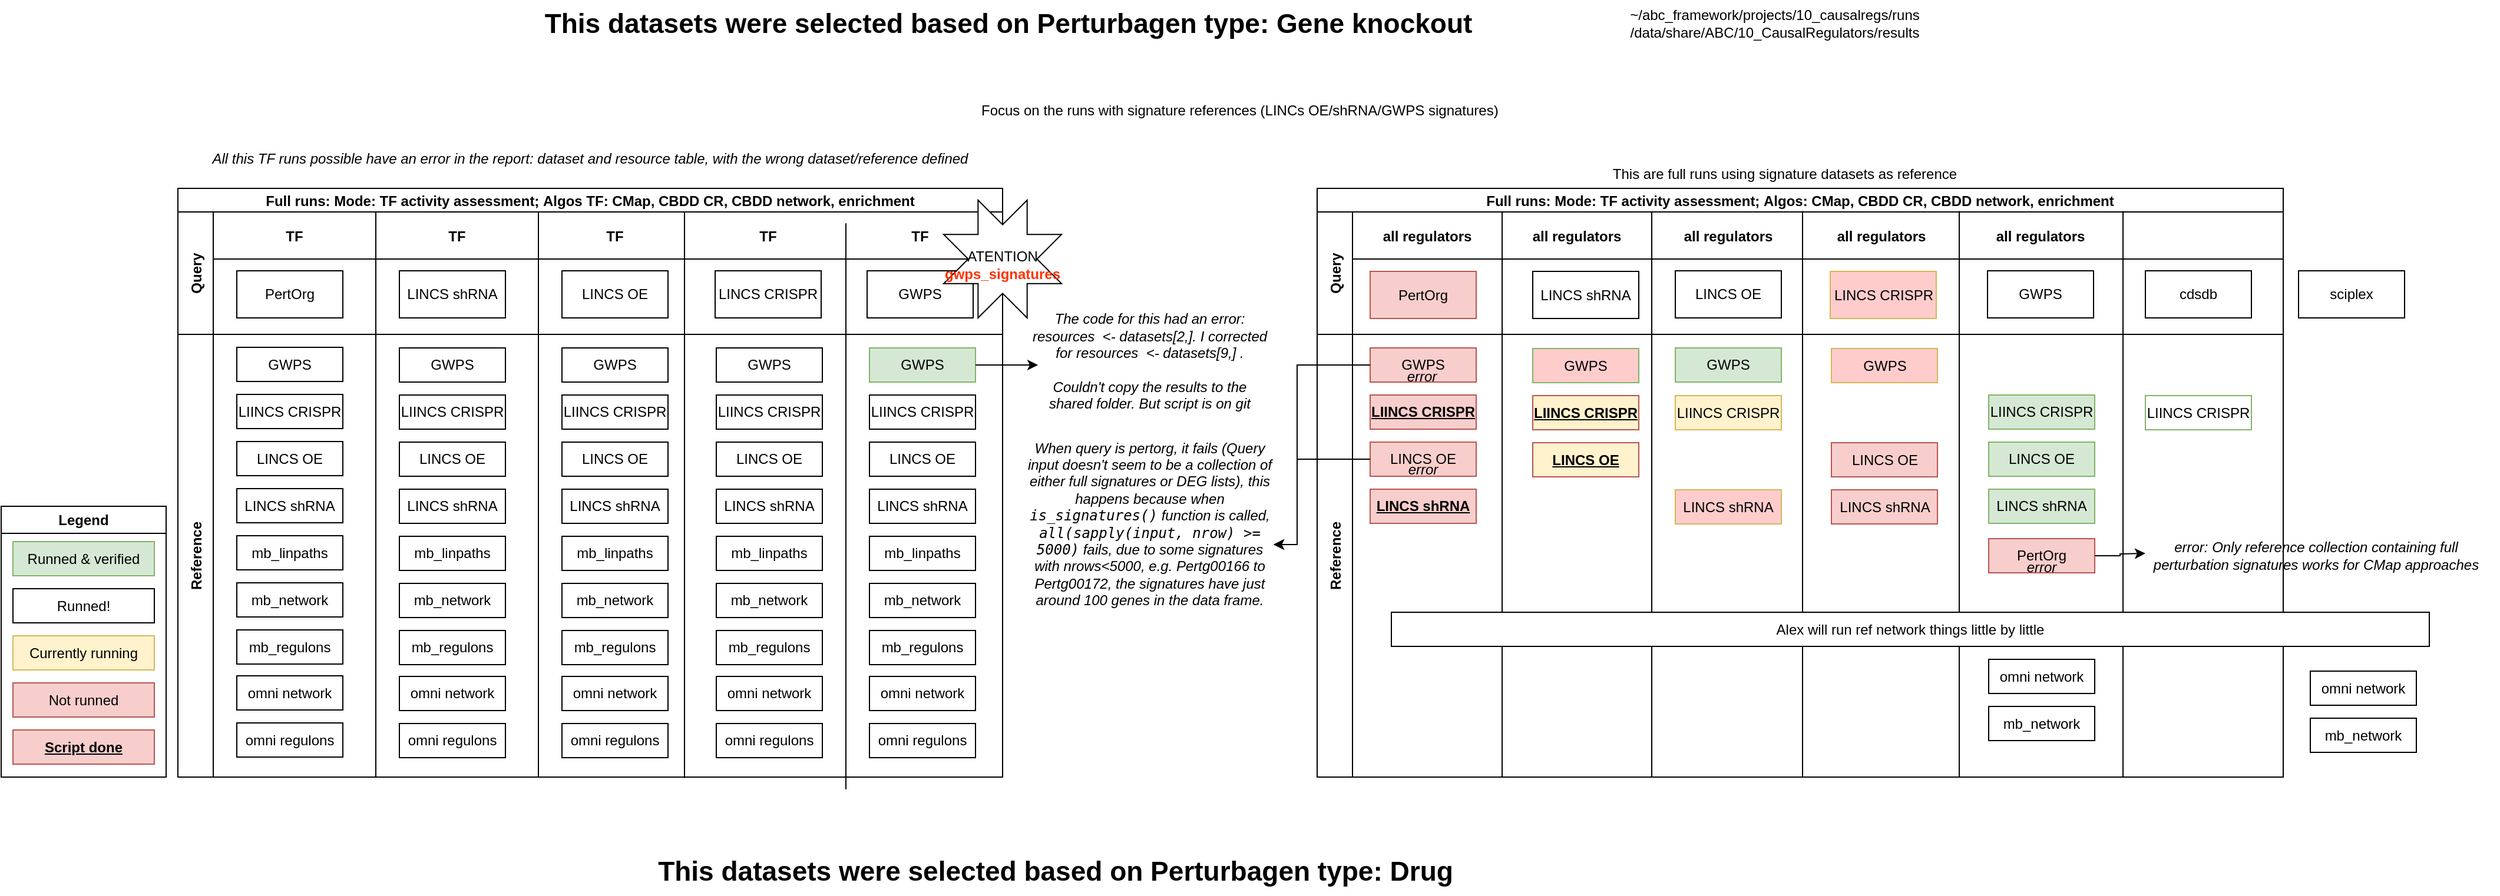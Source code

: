 <mxfile version="26.0.5">
  <diagram id="kgpKYQtTHZ0yAKxKKP6v" name="Page-1">
    <mxGraphModel dx="1364" dy="596" grid="1" gridSize="10" guides="1" tooltips="1" connect="1" arrows="1" fold="1" page="1" pageScale="1" pageWidth="850" pageHeight="1100" math="0" shadow="0">
      <root>
        <mxCell id="0" />
        <mxCell id="1" parent="0" />
        <mxCell id="3nuBFxr9cyL0pnOWT2aG-1" value="Full runs: Mode: TF activity assessment; Algos TF: CMap, CBDD CR, CBDD network, enrichment" style="shape=table;childLayout=tableLayout;startSize=20;collapsible=0;recursiveResize=0;expand=0;fillColor=none;fontStyle=1" parent="1" vertex="1">
          <mxGeometry x="180" y="360" width="700" height="500" as="geometry" />
        </mxCell>
        <mxCell id="3nuBFxr9cyL0pnOWT2aG-3" value="Query" style="shape=tableRow;horizontal=0;swimlaneHead=0;swimlaneBody=0;top=0;left=0;bottom=0;right=0;fillColor=none;points=[[0,0.5],[1,0.5]];portConstraint=eastwest;startSize=30;collapsible=0;recursiveResize=0;expand=0;fontStyle=1;" parent="3nuBFxr9cyL0pnOWT2aG-1" vertex="1">
          <mxGeometry y="20" width="700" height="104" as="geometry" />
        </mxCell>
        <mxCell id="3nuBFxr9cyL0pnOWT2aG-4" value="TF" style="swimlane;swimlaneHead=0;swimlaneBody=0;connectable=0;fillColor=none;startSize=40;collapsible=0;recursiveResize=0;expand=0;fontStyle=1;" parent="3nuBFxr9cyL0pnOWT2aG-3" vertex="1">
          <mxGeometry x="30" width="138" height="104" as="geometry">
            <mxRectangle width="138" height="104" as="alternateBounds" />
          </mxGeometry>
        </mxCell>
        <mxCell id="3nuBFxr9cyL0pnOWT2aG-7" value="PertOrg" style="rounded=0;whiteSpace=wrap;html=1;" parent="3nuBFxr9cyL0pnOWT2aG-4" vertex="1">
          <mxGeometry x="20" y="50" width="90" height="40" as="geometry" />
        </mxCell>
        <mxCell id="3nuBFxr9cyL0pnOWT2aG-8" value="TF" style="swimlane;swimlaneHead=0;swimlaneBody=0;connectable=0;fillColor=none;startSize=40;collapsible=0;recursiveResize=0;expand=0;fontStyle=1;" parent="3nuBFxr9cyL0pnOWT2aG-3" vertex="1">
          <mxGeometry x="168" width="138" height="104" as="geometry">
            <mxRectangle width="138" height="104" as="alternateBounds" />
          </mxGeometry>
        </mxCell>
        <mxCell id="GCNe0r2AlvjnZA9oPG5_-9" value="LINCS shRNA" style="rounded=0;whiteSpace=wrap;html=1;" parent="3nuBFxr9cyL0pnOWT2aG-8" vertex="1">
          <mxGeometry x="20" y="50" width="90" height="40" as="geometry" />
        </mxCell>
        <mxCell id="3nuBFxr9cyL0pnOWT2aG-11" value="" style="swimlane;swimlaneHead=0;swimlaneBody=0;connectable=0;fillColor=none;startSize=40;collapsible=0;recursiveResize=0;expand=0;fontStyle=1;" parent="3nuBFxr9cyL0pnOWT2aG-3" vertex="1">
          <mxGeometry x="306" width="394" height="104" as="geometry">
            <mxRectangle width="394" height="104" as="alternateBounds" />
          </mxGeometry>
        </mxCell>
        <mxCell id="GCNe0r2AlvjnZA9oPG5_-19" value="TF" style="swimlane;swimlaneHead=0;swimlaneBody=0;connectable=0;fillColor=none;startSize=40;collapsible=0;recursiveResize=0;expand=0;fontStyle=1;" parent="3nuBFxr9cyL0pnOWT2aG-11" vertex="1">
          <mxGeometry width="130" height="104" as="geometry">
            <mxRectangle width="130" height="104" as="alternateBounds" />
          </mxGeometry>
        </mxCell>
        <mxCell id="GCNe0r2AlvjnZA9oPG5_-20" value="LINCS OE" style="rounded=0;whiteSpace=wrap;html=1;" parent="GCNe0r2AlvjnZA9oPG5_-19" vertex="1">
          <mxGeometry x="20" y="50" width="90" height="40" as="geometry" />
        </mxCell>
        <mxCell id="GCNe0r2AlvjnZA9oPG5_-41" value="TF" style="swimlane;swimlaneHead=0;swimlaneBody=0;connectable=0;fillColor=none;startSize=40;collapsible=0;recursiveResize=0;expand=0;fontStyle=1;" parent="3nuBFxr9cyL0pnOWT2aG-11" vertex="1">
          <mxGeometry x="130" width="130" height="104" as="geometry">
            <mxRectangle width="130" height="104" as="alternateBounds" />
          </mxGeometry>
        </mxCell>
        <mxCell id="GCNe0r2AlvjnZA9oPG5_-42" value="LINCS CRISPR" style="rounded=0;whiteSpace=wrap;html=1;" parent="GCNe0r2AlvjnZA9oPG5_-41" vertex="1">
          <mxGeometry x="20" y="50" width="90" height="40" as="geometry" />
        </mxCell>
        <mxCell id="GCNe0r2AlvjnZA9oPG5_-43" value="TF" style="swimlane;swimlaneHead=0;swimlaneBody=0;connectable=0;fillColor=none;startSize=40;collapsible=0;recursiveResize=0;expand=0;fontStyle=1;" parent="3nuBFxr9cyL0pnOWT2aG-11" vertex="1">
          <mxGeometry x="259" width="130" height="104" as="geometry">
            <mxRectangle width="130" height="104" as="alternateBounds" />
          </mxGeometry>
        </mxCell>
        <mxCell id="GCNe0r2AlvjnZA9oPG5_-44" value="GWPS" style="rounded=0;whiteSpace=wrap;html=1;" parent="GCNe0r2AlvjnZA9oPG5_-43" vertex="1">
          <mxGeometry x="20" y="50" width="90" height="40" as="geometry" />
        </mxCell>
        <mxCell id="GCNe0r2AlvjnZA9oPG5_-267" value="" style="group" parent="GCNe0r2AlvjnZA9oPG5_-43" vertex="1" connectable="0">
          <mxGeometry x="85" y="-10" width="150" height="130" as="geometry" />
        </mxCell>
        <mxCell id="GCNe0r2AlvjnZA9oPG5_-233" value="" style="verticalLabelPosition=bottom;verticalAlign=top;html=1;shape=mxgraph.basic.8_point_star" parent="GCNe0r2AlvjnZA9oPG5_-267" vertex="1">
          <mxGeometry width="100" height="100" as="geometry" />
        </mxCell>
        <mxCell id="GCNe0r2AlvjnZA9oPG5_-236" value="ATENTION&lt;div&gt;&lt;b style=&quot;text-wrap-mode: nowrap;&quot;&gt;&lt;font color=&quot;#ff3300&quot;&gt;gwps_signatures&lt;/font&gt;&lt;/b&gt;&lt;/div&gt;" style="text;html=1;align=center;verticalAlign=middle;whiteSpace=wrap;rounded=0;" parent="GCNe0r2AlvjnZA9oPG5_-267" vertex="1">
          <mxGeometry x="20" y="40" width="60" height="30" as="geometry" />
        </mxCell>
        <mxCell id="3nuBFxr9cyL0pnOWT2aG-15" value="Reference" style="shape=tableRow;horizontal=0;swimlaneHead=0;swimlaneBody=0;top=0;left=0;bottom=0;right=0;fillColor=none;points=[[0,0.5],[1,0.5]];portConstraint=eastwest;startSize=30;collapsible=0;recursiveResize=0;expand=0;fontStyle=1;" parent="3nuBFxr9cyL0pnOWT2aG-1" vertex="1">
          <mxGeometry y="124" width="700" height="376" as="geometry" />
        </mxCell>
        <mxCell id="3nuBFxr9cyL0pnOWT2aG-16" value="" style="swimlane;swimlaneHead=0;swimlaneBody=0;connectable=0;fillColor=none;startSize=0;collapsible=0;recursiveResize=0;expand=0;fontStyle=1;" parent="3nuBFxr9cyL0pnOWT2aG-15" vertex="1">
          <mxGeometry x="30" width="138" height="376" as="geometry">
            <mxRectangle width="138" height="376" as="alternateBounds" />
          </mxGeometry>
        </mxCell>
        <mxCell id="3nuBFxr9cyL0pnOWT2aG-17" value="GWPS" style="rounded=0;whiteSpace=wrap;html=1;" parent="3nuBFxr9cyL0pnOWT2aG-16" vertex="1">
          <mxGeometry x="20" y="11" width="90" height="29" as="geometry" />
        </mxCell>
        <mxCell id="GCNe0r2AlvjnZA9oPG5_-1" value="LIINCS CRISPR" style="rounded=0;whiteSpace=wrap;html=1;" parent="3nuBFxr9cyL0pnOWT2aG-16" vertex="1">
          <mxGeometry x="20" y="51" width="90" height="29" as="geometry" />
        </mxCell>
        <mxCell id="GCNe0r2AlvjnZA9oPG5_-2" value="LINCS OE" style="rounded=0;whiteSpace=wrap;html=1;" parent="3nuBFxr9cyL0pnOWT2aG-16" vertex="1">
          <mxGeometry x="20" y="91" width="90" height="29" as="geometry" />
        </mxCell>
        <mxCell id="GCNe0r2AlvjnZA9oPG5_-3" value="LINCS shRNA" style="rounded=0;whiteSpace=wrap;html=1;" parent="3nuBFxr9cyL0pnOWT2aG-16" vertex="1">
          <mxGeometry x="20" y="131" width="90" height="29" as="geometry" />
        </mxCell>
        <mxCell id="GCNe0r2AlvjnZA9oPG5_-4" value="mb_linpaths" style="rounded=0;whiteSpace=wrap;html=1;" parent="3nuBFxr9cyL0pnOWT2aG-16" vertex="1">
          <mxGeometry x="20" y="171" width="90" height="29" as="geometry" />
        </mxCell>
        <mxCell id="GCNe0r2AlvjnZA9oPG5_-5" value="mb_network" style="rounded=0;whiteSpace=wrap;html=1;" parent="3nuBFxr9cyL0pnOWT2aG-16" vertex="1">
          <mxGeometry x="20" y="211" width="90" height="29" as="geometry" />
        </mxCell>
        <mxCell id="GCNe0r2AlvjnZA9oPG5_-6" value="mb_regulons" style="rounded=0;whiteSpace=wrap;html=1;" parent="3nuBFxr9cyL0pnOWT2aG-16" vertex="1">
          <mxGeometry x="20" y="251" width="90" height="29" as="geometry" />
        </mxCell>
        <mxCell id="GCNe0r2AlvjnZA9oPG5_-7" value="omni network" style="rounded=0;whiteSpace=wrap;html=1;" parent="3nuBFxr9cyL0pnOWT2aG-16" vertex="1">
          <mxGeometry x="20" y="290" width="90" height="29" as="geometry" />
        </mxCell>
        <mxCell id="GCNe0r2AlvjnZA9oPG5_-8" value="omni regulons" style="rounded=0;whiteSpace=wrap;html=1;" parent="3nuBFxr9cyL0pnOWT2aG-16" vertex="1">
          <mxGeometry x="20" y="330" width="90" height="29" as="geometry" />
        </mxCell>
        <mxCell id="3nuBFxr9cyL0pnOWT2aG-18" value="" style="swimlane;swimlaneHead=0;swimlaneBody=0;connectable=0;fillColor=none;startSize=0;collapsible=0;recursiveResize=0;expand=0;fontStyle=1;" parent="3nuBFxr9cyL0pnOWT2aG-15" vertex="1">
          <mxGeometry x="168" width="138" height="376" as="geometry">
            <mxRectangle width="138" height="376" as="alternateBounds" />
          </mxGeometry>
        </mxCell>
        <mxCell id="GCNe0r2AlvjnZA9oPG5_-10" value="GWPS" style="rounded=0;whiteSpace=wrap;html=1;" parent="3nuBFxr9cyL0pnOWT2aG-18" vertex="1">
          <mxGeometry x="20" y="11.5" width="90" height="29" as="geometry" />
        </mxCell>
        <mxCell id="GCNe0r2AlvjnZA9oPG5_-11" value="LIINCS CRISPR" style="rounded=0;whiteSpace=wrap;html=1;" parent="3nuBFxr9cyL0pnOWT2aG-18" vertex="1">
          <mxGeometry x="20" y="51.5" width="90" height="29" as="geometry" />
        </mxCell>
        <mxCell id="GCNe0r2AlvjnZA9oPG5_-12" value="LINCS OE" style="rounded=0;whiteSpace=wrap;html=1;" parent="3nuBFxr9cyL0pnOWT2aG-18" vertex="1">
          <mxGeometry x="20" y="91.5" width="90" height="29" as="geometry" />
        </mxCell>
        <mxCell id="GCNe0r2AlvjnZA9oPG5_-13" value="LINCS shRNA" style="rounded=0;whiteSpace=wrap;html=1;" parent="3nuBFxr9cyL0pnOWT2aG-18" vertex="1">
          <mxGeometry x="20" y="131.5" width="90" height="29" as="geometry" />
        </mxCell>
        <mxCell id="GCNe0r2AlvjnZA9oPG5_-14" value="mb_linpaths" style="rounded=0;whiteSpace=wrap;html=1;" parent="3nuBFxr9cyL0pnOWT2aG-18" vertex="1">
          <mxGeometry x="20" y="171.5" width="90" height="29" as="geometry" />
        </mxCell>
        <mxCell id="GCNe0r2AlvjnZA9oPG5_-15" value="mb_network" style="rounded=0;whiteSpace=wrap;html=1;" parent="3nuBFxr9cyL0pnOWT2aG-18" vertex="1">
          <mxGeometry x="20" y="211.5" width="90" height="29" as="geometry" />
        </mxCell>
        <mxCell id="GCNe0r2AlvjnZA9oPG5_-16" value="mb_regulons" style="rounded=0;whiteSpace=wrap;html=1;" parent="3nuBFxr9cyL0pnOWT2aG-18" vertex="1">
          <mxGeometry x="20" y="251.5" width="90" height="29" as="geometry" />
        </mxCell>
        <mxCell id="GCNe0r2AlvjnZA9oPG5_-17" value="omni network" style="rounded=0;whiteSpace=wrap;html=1;" parent="3nuBFxr9cyL0pnOWT2aG-18" vertex="1">
          <mxGeometry x="20" y="290.5" width="90" height="29" as="geometry" />
        </mxCell>
        <mxCell id="GCNe0r2AlvjnZA9oPG5_-18" value="omni regulons" style="rounded=0;whiteSpace=wrap;html=1;" parent="3nuBFxr9cyL0pnOWT2aG-18" vertex="1">
          <mxGeometry x="20" y="330.5" width="90" height="29" as="geometry" />
        </mxCell>
        <mxCell id="3nuBFxr9cyL0pnOWT2aG-23" value="" style="swimlane;swimlaneHead=0;swimlaneBody=0;connectable=0;fillColor=none;startSize=0;collapsible=0;recursiveResize=0;expand=0;fontStyle=1;" parent="3nuBFxr9cyL0pnOWT2aG-15" vertex="1">
          <mxGeometry x="306" width="394" height="376" as="geometry">
            <mxRectangle width="394" height="376" as="alternateBounds" />
          </mxGeometry>
        </mxCell>
        <mxCell id="GCNe0r2AlvjnZA9oPG5_-21" value="" style="swimlane;swimlaneHead=0;swimlaneBody=0;connectable=0;fillColor=none;startSize=0;collapsible=0;recursiveResize=0;expand=0;fontStyle=1;" parent="3nuBFxr9cyL0pnOWT2aG-23" vertex="1">
          <mxGeometry width="130" height="376" as="geometry">
            <mxRectangle width="130" height="376" as="alternateBounds" />
          </mxGeometry>
        </mxCell>
        <mxCell id="GCNe0r2AlvjnZA9oPG5_-22" value="GWPS" style="rounded=0;whiteSpace=wrap;html=1;" parent="GCNe0r2AlvjnZA9oPG5_-21" vertex="1">
          <mxGeometry x="20" y="11.5" width="90" height="29" as="geometry" />
        </mxCell>
        <mxCell id="GCNe0r2AlvjnZA9oPG5_-23" value="LIINCS CRISPR" style="rounded=0;whiteSpace=wrap;html=1;" parent="GCNe0r2AlvjnZA9oPG5_-21" vertex="1">
          <mxGeometry x="20" y="51.5" width="90" height="29" as="geometry" />
        </mxCell>
        <mxCell id="GCNe0r2AlvjnZA9oPG5_-24" value="LINCS OE" style="rounded=0;whiteSpace=wrap;html=1;" parent="GCNe0r2AlvjnZA9oPG5_-21" vertex="1">
          <mxGeometry x="20" y="91.5" width="90" height="29" as="geometry" />
        </mxCell>
        <mxCell id="GCNe0r2AlvjnZA9oPG5_-25" value="LINCS shRNA" style="rounded=0;whiteSpace=wrap;html=1;" parent="GCNe0r2AlvjnZA9oPG5_-21" vertex="1">
          <mxGeometry x="20" y="131.5" width="90" height="29" as="geometry" />
        </mxCell>
        <mxCell id="GCNe0r2AlvjnZA9oPG5_-26" value="mb_linpaths" style="rounded=0;whiteSpace=wrap;html=1;" parent="GCNe0r2AlvjnZA9oPG5_-21" vertex="1">
          <mxGeometry x="20" y="171.5" width="90" height="29" as="geometry" />
        </mxCell>
        <mxCell id="GCNe0r2AlvjnZA9oPG5_-27" value="mb_network" style="rounded=0;whiteSpace=wrap;html=1;" parent="GCNe0r2AlvjnZA9oPG5_-21" vertex="1">
          <mxGeometry x="20" y="211.5" width="90" height="29" as="geometry" />
        </mxCell>
        <mxCell id="GCNe0r2AlvjnZA9oPG5_-28" value="mb_regulons" style="rounded=0;whiteSpace=wrap;html=1;" parent="GCNe0r2AlvjnZA9oPG5_-21" vertex="1">
          <mxGeometry x="20" y="251.5" width="90" height="29" as="geometry" />
        </mxCell>
        <mxCell id="GCNe0r2AlvjnZA9oPG5_-29" value="omni network" style="rounded=0;whiteSpace=wrap;html=1;" parent="GCNe0r2AlvjnZA9oPG5_-21" vertex="1">
          <mxGeometry x="20" y="290.5" width="90" height="29" as="geometry" />
        </mxCell>
        <mxCell id="GCNe0r2AlvjnZA9oPG5_-30" value="omni regulons" style="rounded=0;whiteSpace=wrap;html=1;" parent="GCNe0r2AlvjnZA9oPG5_-21" vertex="1">
          <mxGeometry x="20" y="330.5" width="90" height="29" as="geometry" />
        </mxCell>
        <mxCell id="GCNe0r2AlvjnZA9oPG5_-31" value="" style="swimlane;swimlaneHead=0;swimlaneBody=0;connectable=0;fillColor=none;startSize=0;collapsible=0;recursiveResize=0;expand=0;fontStyle=1;" parent="3nuBFxr9cyL0pnOWT2aG-23" vertex="1">
          <mxGeometry x="131" width="130" height="376" as="geometry">
            <mxRectangle width="130" height="376" as="alternateBounds" />
          </mxGeometry>
        </mxCell>
        <mxCell id="GCNe0r2AlvjnZA9oPG5_-32" value="GWPS" style="rounded=0;whiteSpace=wrap;html=1;" parent="GCNe0r2AlvjnZA9oPG5_-31" vertex="1">
          <mxGeometry x="20" y="11.5" width="90" height="29" as="geometry" />
        </mxCell>
        <mxCell id="GCNe0r2AlvjnZA9oPG5_-33" value="LIINCS CRISPR" style="rounded=0;whiteSpace=wrap;html=1;" parent="GCNe0r2AlvjnZA9oPG5_-31" vertex="1">
          <mxGeometry x="20" y="51.5" width="90" height="29" as="geometry" />
        </mxCell>
        <mxCell id="GCNe0r2AlvjnZA9oPG5_-34" value="LINCS OE" style="rounded=0;whiteSpace=wrap;html=1;" parent="GCNe0r2AlvjnZA9oPG5_-31" vertex="1">
          <mxGeometry x="20" y="91.5" width="90" height="29" as="geometry" />
        </mxCell>
        <mxCell id="GCNe0r2AlvjnZA9oPG5_-35" value="LINCS shRNA" style="rounded=0;whiteSpace=wrap;html=1;" parent="GCNe0r2AlvjnZA9oPG5_-31" vertex="1">
          <mxGeometry x="20" y="131.5" width="90" height="29" as="geometry" />
        </mxCell>
        <mxCell id="GCNe0r2AlvjnZA9oPG5_-36" value="mb_linpaths" style="rounded=0;whiteSpace=wrap;html=1;" parent="GCNe0r2AlvjnZA9oPG5_-31" vertex="1">
          <mxGeometry x="20" y="171.5" width="90" height="29" as="geometry" />
        </mxCell>
        <mxCell id="GCNe0r2AlvjnZA9oPG5_-37" value="mb_network" style="rounded=0;whiteSpace=wrap;html=1;" parent="GCNe0r2AlvjnZA9oPG5_-31" vertex="1">
          <mxGeometry x="20" y="211.5" width="90" height="29" as="geometry" />
        </mxCell>
        <mxCell id="GCNe0r2AlvjnZA9oPG5_-38" value="mb_regulons" style="rounded=0;whiteSpace=wrap;html=1;" parent="GCNe0r2AlvjnZA9oPG5_-31" vertex="1">
          <mxGeometry x="20" y="251.5" width="90" height="29" as="geometry" />
        </mxCell>
        <mxCell id="GCNe0r2AlvjnZA9oPG5_-39" value="omni network" style="rounded=0;whiteSpace=wrap;html=1;" parent="GCNe0r2AlvjnZA9oPG5_-31" vertex="1">
          <mxGeometry x="20" y="290.5" width="90" height="29" as="geometry" />
        </mxCell>
        <mxCell id="GCNe0r2AlvjnZA9oPG5_-40" value="omni regulons" style="rounded=0;whiteSpace=wrap;html=1;" parent="GCNe0r2AlvjnZA9oPG5_-31" vertex="1">
          <mxGeometry x="20" y="330.5" width="90" height="29" as="geometry" />
        </mxCell>
        <mxCell id="GCNe0r2AlvjnZA9oPG5_-45" value="" style="swimlane;swimlaneHead=0;swimlaneBody=0;connectable=0;fillColor=none;startSize=0;collapsible=0;recursiveResize=0;expand=0;fontStyle=1;" parent="3nuBFxr9cyL0pnOWT2aG-23" vertex="1">
          <mxGeometry x="261" width="130" height="376" as="geometry">
            <mxRectangle width="130" height="376" as="alternateBounds" />
          </mxGeometry>
        </mxCell>
        <mxCell id="GCNe0r2AlvjnZA9oPG5_-46" value="GWPS" style="rounded=0;whiteSpace=wrap;html=1;fillColor=#d5e8d4;strokeColor=#82b366;" parent="GCNe0r2AlvjnZA9oPG5_-45" vertex="1">
          <mxGeometry x="20" y="11.5" width="90" height="29" as="geometry" />
        </mxCell>
        <mxCell id="GCNe0r2AlvjnZA9oPG5_-47" value="LIINCS CRISPR" style="rounded=0;whiteSpace=wrap;html=1;" parent="GCNe0r2AlvjnZA9oPG5_-45" vertex="1">
          <mxGeometry x="20" y="51.5" width="90" height="29" as="geometry" />
        </mxCell>
        <mxCell id="GCNe0r2AlvjnZA9oPG5_-48" value="LINCS OE" style="rounded=0;whiteSpace=wrap;html=1;" parent="GCNe0r2AlvjnZA9oPG5_-45" vertex="1">
          <mxGeometry x="20" y="91.5" width="90" height="29" as="geometry" />
        </mxCell>
        <mxCell id="GCNe0r2AlvjnZA9oPG5_-49" value="LINCS shRNA" style="rounded=0;whiteSpace=wrap;html=1;" parent="GCNe0r2AlvjnZA9oPG5_-45" vertex="1">
          <mxGeometry x="20" y="131.5" width="90" height="29" as="geometry" />
        </mxCell>
        <mxCell id="GCNe0r2AlvjnZA9oPG5_-50" value="mb_linpaths" style="rounded=0;whiteSpace=wrap;html=1;" parent="GCNe0r2AlvjnZA9oPG5_-45" vertex="1">
          <mxGeometry x="20" y="171.5" width="90" height="29" as="geometry" />
        </mxCell>
        <mxCell id="GCNe0r2AlvjnZA9oPG5_-51" value="mb_network" style="rounded=0;whiteSpace=wrap;html=1;" parent="GCNe0r2AlvjnZA9oPG5_-45" vertex="1">
          <mxGeometry x="20" y="211.5" width="90" height="29" as="geometry" />
        </mxCell>
        <mxCell id="GCNe0r2AlvjnZA9oPG5_-52" value="mb_regulons" style="rounded=0;whiteSpace=wrap;html=1;" parent="GCNe0r2AlvjnZA9oPG5_-45" vertex="1">
          <mxGeometry x="20" y="251.5" width="90" height="29" as="geometry" />
        </mxCell>
        <mxCell id="GCNe0r2AlvjnZA9oPG5_-53" value="omni network" style="rounded=0;whiteSpace=wrap;html=1;" parent="GCNe0r2AlvjnZA9oPG5_-45" vertex="1">
          <mxGeometry x="20" y="290.5" width="90" height="29" as="geometry" />
        </mxCell>
        <mxCell id="GCNe0r2AlvjnZA9oPG5_-54" value="omni regulons" style="rounded=0;whiteSpace=wrap;html=1;" parent="GCNe0r2AlvjnZA9oPG5_-45" vertex="1">
          <mxGeometry x="20" y="330.5" width="90" height="29" as="geometry" />
        </mxCell>
        <mxCell id="GCNe0r2AlvjnZA9oPG5_-56" value="" style="endArrow=none;html=1;rounded=0;" parent="GCNe0r2AlvjnZA9oPG5_-45" edge="1">
          <mxGeometry width="50" height="50" relative="1" as="geometry">
            <mxPoint y="386.351" as="sourcePoint" />
            <mxPoint y="-94.36" as="targetPoint" />
          </mxGeometry>
        </mxCell>
        <mxCell id="GCNe0r2AlvjnZA9oPG5_-55" value="" style="endArrow=none;html=1;rounded=0;" parent="1" edge="1">
          <mxGeometry width="50" height="50" relative="1" as="geometry">
            <mxPoint x="610" y="860.711" as="sourcePoint" />
            <mxPoint x="610" y="380" as="targetPoint" />
          </mxGeometry>
        </mxCell>
        <mxCell id="GCNe0r2AlvjnZA9oPG5_-57" value="Full runs: Mode: TF activity assessment; Algos: CMap, CBDD CR, CBDD network, enrichment" style="shape=table;childLayout=tableLayout;startSize=20;collapsible=0;recursiveResize=0;expand=0;fillColor=none;fontStyle=1" parent="1" vertex="1">
          <mxGeometry x="1147" y="360" width="820" height="500" as="geometry" />
        </mxCell>
        <mxCell id="GCNe0r2AlvjnZA9oPG5_-58" value="Query" style="shape=tableRow;horizontal=0;swimlaneHead=0;swimlaneBody=0;top=0;left=0;bottom=0;right=0;fillColor=none;points=[[0,0.5],[1,0.5]];portConstraint=eastwest;startSize=30;collapsible=0;recursiveResize=0;expand=0;fontStyle=1;" parent="GCNe0r2AlvjnZA9oPG5_-57" vertex="1">
          <mxGeometry y="20" width="820" height="104" as="geometry" />
        </mxCell>
        <mxCell id="GCNe0r2AlvjnZA9oPG5_-59" value="all regulators" style="swimlane;swimlaneHead=0;swimlaneBody=0;connectable=0;fillColor=none;startSize=40;collapsible=0;recursiveResize=0;expand=0;fontStyle=1;" parent="GCNe0r2AlvjnZA9oPG5_-58" vertex="1">
          <mxGeometry x="30" width="127" height="104" as="geometry">
            <mxRectangle width="127" height="104" as="alternateBounds" />
          </mxGeometry>
        </mxCell>
        <mxCell id="GCNe0r2AlvjnZA9oPG5_-61" value="all regulators" style="swimlane;swimlaneHead=0;swimlaneBody=0;connectable=0;fillColor=none;startSize=40;collapsible=0;recursiveResize=0;expand=0;fontStyle=1;" parent="GCNe0r2AlvjnZA9oPG5_-58" vertex="1">
          <mxGeometry x="157" width="127" height="104" as="geometry">
            <mxRectangle width="127" height="104" as="alternateBounds" />
          </mxGeometry>
        </mxCell>
        <mxCell id="GCNe0r2AlvjnZA9oPG5_-63" value="" style="swimlane;swimlaneHead=0;swimlaneBody=0;connectable=0;fillColor=none;startSize=40;collapsible=0;recursiveResize=0;expand=0;fontStyle=1;" parent="GCNe0r2AlvjnZA9oPG5_-58" vertex="1">
          <mxGeometry x="284" width="536" height="104" as="geometry">
            <mxRectangle width="536" height="104" as="alternateBounds" />
          </mxGeometry>
        </mxCell>
        <mxCell id="GCNe0r2AlvjnZA9oPG5_-232" value="all regulators" style="swimlane;swimlaneHead=0;swimlaneBody=0;connectable=0;fillColor=none;startSize=40;collapsible=0;recursiveResize=0;expand=0;fontStyle=1;" parent="GCNe0r2AlvjnZA9oPG5_-63" vertex="1">
          <mxGeometry width="130" height="104" as="geometry">
            <mxRectangle width="138" height="104" as="alternateBounds" />
          </mxGeometry>
        </mxCell>
        <mxCell id="GCNe0r2AlvjnZA9oPG5_-189" value="LINCS OE" style="rounded=0;whiteSpace=wrap;html=1;" parent="GCNe0r2AlvjnZA9oPG5_-232" vertex="1">
          <mxGeometry x="20" y="50" width="90" height="40" as="geometry" />
        </mxCell>
        <mxCell id="GCNe0r2AlvjnZA9oPG5_-241" value="all regulators" style="swimlane;swimlaneHead=0;swimlaneBody=0;connectable=0;fillColor=none;startSize=40;collapsible=0;recursiveResize=0;expand=0;fontStyle=1;" parent="GCNe0r2AlvjnZA9oPG5_-63" vertex="1">
          <mxGeometry x="130" width="130" height="104" as="geometry">
            <mxRectangle width="130" height="104" as="alternateBounds" />
          </mxGeometry>
        </mxCell>
        <mxCell id="2Mk6vGZnSkXTLNOD6ZJB-1" value="cdsdb" style="rounded=0;whiteSpace=wrap;html=1;" parent="GCNe0r2AlvjnZA9oPG5_-63" vertex="1">
          <mxGeometry x="419" y="50" width="90" height="40" as="geometry" />
        </mxCell>
        <mxCell id="GCNe0r2AlvjnZA9oPG5_-71" value="Reference" style="shape=tableRow;horizontal=0;swimlaneHead=0;swimlaneBody=0;top=0;left=0;bottom=0;right=0;fillColor=none;points=[[0,0.5],[1,0.5]];portConstraint=eastwest;startSize=30;collapsible=0;recursiveResize=0;expand=0;fontStyle=1;" parent="GCNe0r2AlvjnZA9oPG5_-57" vertex="1">
          <mxGeometry y="124" width="820" height="376" as="geometry" />
        </mxCell>
        <mxCell id="GCNe0r2AlvjnZA9oPG5_-72" value="" style="swimlane;swimlaneHead=0;swimlaneBody=0;connectable=0;fillColor=none;startSize=0;collapsible=0;recursiveResize=0;expand=0;fontStyle=1;" parent="GCNe0r2AlvjnZA9oPG5_-71" vertex="1">
          <mxGeometry x="30" width="127" height="376" as="geometry">
            <mxRectangle width="127" height="376" as="alternateBounds" />
          </mxGeometry>
        </mxCell>
        <mxCell id="GCNe0r2AlvjnZA9oPG5_-82" value="" style="swimlane;swimlaneHead=0;swimlaneBody=0;connectable=0;fillColor=none;startSize=0;collapsible=0;recursiveResize=0;expand=0;fontStyle=1;" parent="GCNe0r2AlvjnZA9oPG5_-71" vertex="1">
          <mxGeometry x="157" width="127" height="376" as="geometry">
            <mxRectangle width="127" height="376" as="alternateBounds" />
          </mxGeometry>
        </mxCell>
        <mxCell id="GCNe0r2AlvjnZA9oPG5_-201" value="PertOrg" style="rounded=0;whiteSpace=wrap;html=1;fillColor=#f8cecc;strokeColor=#b85450;" parent="GCNe0r2AlvjnZA9oPG5_-82" vertex="1">
          <mxGeometry x="-112" y="-53.5" width="90" height="40" as="geometry" />
        </mxCell>
        <mxCell id="GCNe0r2AlvjnZA9oPG5_-202" value="LINCS shRNA" style="rounded=0;whiteSpace=wrap;html=1;" parent="GCNe0r2AlvjnZA9oPG5_-82" vertex="1">
          <mxGeometry x="26" y="-53.5" width="90" height="40" as="geometry" />
        </mxCell>
        <mxCell id="GCNe0r2AlvjnZA9oPG5_-203" value="GWPS" style="rounded=0;whiteSpace=wrap;html=1;fillColor=#f8cecc;strokeColor=#b85450;" parent="GCNe0r2AlvjnZA9oPG5_-82" vertex="1">
          <mxGeometry x="-112" y="11.5" width="90" height="29" as="geometry" />
        </mxCell>
        <mxCell id="GCNe0r2AlvjnZA9oPG5_-204" value="LIINCS CRISPR" style="rounded=0;whiteSpace=wrap;html=1;fillColor=#f8cecc;strokeColor=#b85450;fontStyle=5" parent="GCNe0r2AlvjnZA9oPG5_-82" vertex="1">
          <mxGeometry x="-112" y="51.5" width="90" height="29" as="geometry" />
        </mxCell>
        <mxCell id="GCNe0r2AlvjnZA9oPG5_-205" value="LINCS OE" style="rounded=0;whiteSpace=wrap;html=1;fillColor=#f8cecc;strokeColor=#b85450;" parent="GCNe0r2AlvjnZA9oPG5_-82" vertex="1">
          <mxGeometry x="-112" y="91.5" width="90" height="29" as="geometry" />
        </mxCell>
        <mxCell id="GCNe0r2AlvjnZA9oPG5_-206" value="LINCS shRNA" style="rounded=0;whiteSpace=wrap;html=1;fillColor=#f8cecc;strokeColor=#b85450;fontStyle=5" parent="GCNe0r2AlvjnZA9oPG5_-82" vertex="1">
          <mxGeometry x="-112" y="131.5" width="90" height="29" as="geometry" />
        </mxCell>
        <mxCell id="GCNe0r2AlvjnZA9oPG5_-207" value="GWPS" style="rounded=0;whiteSpace=wrap;html=1;fillColor=#FFCCCC;strokeColor=#82b366;fontStyle=0" parent="GCNe0r2AlvjnZA9oPG5_-82" vertex="1">
          <mxGeometry x="26" y="12" width="90" height="29" as="geometry" />
        </mxCell>
        <mxCell id="GCNe0r2AlvjnZA9oPG5_-208" value="LIINCS CRISPR" style="rounded=0;whiteSpace=wrap;html=1;fillColor=#FFF2CC;strokeColor=#b85450;fontStyle=5" parent="GCNe0r2AlvjnZA9oPG5_-82" vertex="1">
          <mxGeometry x="26" y="52" width="90" height="29" as="geometry" />
        </mxCell>
        <mxCell id="GCNe0r2AlvjnZA9oPG5_-209" value="LINCS OE" style="rounded=0;whiteSpace=wrap;html=1;fillColor=#FFF2CC;strokeColor=#b85450;fontStyle=5" parent="GCNe0r2AlvjnZA9oPG5_-82" vertex="1">
          <mxGeometry x="26" y="92" width="90" height="29" as="geometry" />
        </mxCell>
        <mxCell id="GCNe0r2AlvjnZA9oPG5_-211" value="error" style="text;html=1;align=center;verticalAlign=middle;whiteSpace=wrap;rounded=0;fontStyle=2" parent="GCNe0r2AlvjnZA9oPG5_-82" vertex="1">
          <mxGeometry x="-97" y="99.5" width="60" height="30" as="geometry" />
        </mxCell>
        <mxCell id="GCNe0r2AlvjnZA9oPG5_-92" value="" style="swimlane;swimlaneHead=0;swimlaneBody=0;connectable=0;fillColor=none;startSize=0;collapsible=0;recursiveResize=0;expand=0;fontStyle=1;" parent="GCNe0r2AlvjnZA9oPG5_-71" vertex="1">
          <mxGeometry x="284" width="536" height="376" as="geometry">
            <mxRectangle width="536" height="376" as="alternateBounds" />
          </mxGeometry>
        </mxCell>
        <mxCell id="GCNe0r2AlvjnZA9oPG5_-190" value="GWPS" style="rounded=0;whiteSpace=wrap;html=1;fillColor=#d5e8d4;strokeColor=#82b366;" parent="GCNe0r2AlvjnZA9oPG5_-92" vertex="1">
          <mxGeometry x="20" y="11.5" width="90" height="29" as="geometry" />
        </mxCell>
        <mxCell id="GCNe0r2AlvjnZA9oPG5_-191" value="LINCS shRNA" style="rounded=0;whiteSpace=wrap;html=1;fillColor=#FFCCCC;strokeColor=#d6b656;fontStyle=0" parent="GCNe0r2AlvjnZA9oPG5_-92" vertex="1">
          <mxGeometry x="20" y="132" width="90" height="29" as="geometry" />
        </mxCell>
        <mxCell id="GCNe0r2AlvjnZA9oPG5_-192" value="LIINCS CRISPR" style="rounded=0;whiteSpace=wrap;html=1;fillColor=#fff2cc;strokeColor=#d6b656;fontStyle=0" parent="GCNe0r2AlvjnZA9oPG5_-92" vertex="1">
          <mxGeometry x="20" y="52" width="90" height="29" as="geometry" />
        </mxCell>
        <mxCell id="GCNe0r2AlvjnZA9oPG5_-194" value="LINCS CRISPR" style="rounded=0;whiteSpace=wrap;html=1;fillColor=#FFCCCC;strokeColor=#d6b656;" parent="GCNe0r2AlvjnZA9oPG5_-92" vertex="1">
          <mxGeometry x="151.5" y="-53.5" width="90" height="40" as="geometry" />
        </mxCell>
        <mxCell id="GCNe0r2AlvjnZA9oPG5_-195" value="GWPS" style="rounded=0;whiteSpace=wrap;html=1;fillColor=#FFCCCC;strokeColor=#d6b656;fontStyle=0" parent="GCNe0r2AlvjnZA9oPG5_-92" vertex="1">
          <mxGeometry x="152.5" y="12" width="90" height="29" as="geometry" />
        </mxCell>
        <mxCell id="GCNe0r2AlvjnZA9oPG5_-197" value="LINCS OE" style="rounded=0;whiteSpace=wrap;html=1;fillColor=#f8cecc;strokeColor=#b85450;fontStyle=0" parent="GCNe0r2AlvjnZA9oPG5_-92" vertex="1">
          <mxGeometry x="152.5" y="92" width="90" height="29" as="geometry" />
        </mxCell>
        <mxCell id="GCNe0r2AlvjnZA9oPG5_-198" value="LINCS shRNA" style="rounded=0;whiteSpace=wrap;html=1;fillColor=#f8cecc;strokeColor=#b85450;fontStyle=0" parent="GCNe0r2AlvjnZA9oPG5_-92" vertex="1">
          <mxGeometry x="152.5" y="132" width="90" height="29" as="geometry" />
        </mxCell>
        <mxCell id="GCNe0r2AlvjnZA9oPG5_-200" value="" style="endArrow=none;html=1;rounded=0;" parent="GCNe0r2AlvjnZA9oPG5_-92" edge="1">
          <mxGeometry width="50" height="50" relative="1" as="geometry">
            <mxPoint x="128" y="376.001" as="sourcePoint" />
            <mxPoint x="128" y="-104.71" as="targetPoint" />
          </mxGeometry>
        </mxCell>
        <mxCell id="GCNe0r2AlvjnZA9oPG5_-199" value="" style="endArrow=none;html=1;rounded=0;" parent="GCNe0r2AlvjnZA9oPG5_-92" edge="1">
          <mxGeometry width="50" height="50" relative="1" as="geometry">
            <mxPoint x="261" y="376.001" as="sourcePoint" />
            <mxPoint x="261" y="-104.71" as="targetPoint" />
          </mxGeometry>
        </mxCell>
        <mxCell id="GCNe0r2AlvjnZA9oPG5_-243" value="" style="endArrow=none;html=1;rounded=0;" parent="GCNe0r2AlvjnZA9oPG5_-92" edge="1">
          <mxGeometry width="50" height="50" relative="1" as="geometry">
            <mxPoint x="400" y="376.001" as="sourcePoint" />
            <mxPoint x="400" y="-104.71" as="targetPoint" />
          </mxGeometry>
        </mxCell>
        <mxCell id="GCNe0r2AlvjnZA9oPG5_-68" value="all regulators" style="swimlane;swimlaneHead=0;swimlaneBody=0;connectable=0;fillColor=none;startSize=40;collapsible=0;recursiveResize=0;expand=0;fontStyle=1;" parent="GCNe0r2AlvjnZA9oPG5_-92" vertex="1">
          <mxGeometry x="265" y="-104" width="130" height="104" as="geometry">
            <mxRectangle width="130" height="104" as="alternateBounds" />
          </mxGeometry>
        </mxCell>
        <mxCell id="GCNe0r2AlvjnZA9oPG5_-69" value="GWPS" style="rounded=0;whiteSpace=wrap;html=1;" parent="GCNe0r2AlvjnZA9oPG5_-68" vertex="1">
          <mxGeometry x="20" y="50" width="90" height="40" as="geometry" />
        </mxCell>
        <mxCell id="GCNe0r2AlvjnZA9oPG5_-115" value="LIINCS CRISPR" style="rounded=0;whiteSpace=wrap;html=1;fillColor=#d5e8d4;strokeColor=#82b366;" parent="GCNe0r2AlvjnZA9oPG5_-92" vertex="1">
          <mxGeometry x="286" y="51.5" width="90" height="29" as="geometry" />
        </mxCell>
        <mxCell id="GCNe0r2AlvjnZA9oPG5_-116" value="LINCS OE" style="rounded=0;whiteSpace=wrap;html=1;fillColor=#d5e8d4;strokeColor=#82b366;" parent="GCNe0r2AlvjnZA9oPG5_-92" vertex="1">
          <mxGeometry x="286" y="91.5" width="90" height="29" as="geometry" />
        </mxCell>
        <mxCell id="GCNe0r2AlvjnZA9oPG5_-117" value="LINCS shRNA" style="rounded=0;whiteSpace=wrap;html=1;fillColor=#d5e8d4;strokeColor=#82b366;" parent="GCNe0r2AlvjnZA9oPG5_-92" vertex="1">
          <mxGeometry x="286" y="131.5" width="90" height="29" as="geometry" />
        </mxCell>
        <mxCell id="GCNe0r2AlvjnZA9oPG5_-118" value="PertOrg" style="rounded=0;whiteSpace=wrap;html=1;fillColor=#f8cecc;strokeColor=#b85450;" parent="GCNe0r2AlvjnZA9oPG5_-92" vertex="1">
          <mxGeometry x="286" y="173.5" width="90" height="29" as="geometry" />
        </mxCell>
        <mxCell id="GCNe0r2AlvjnZA9oPG5_-214" value="error" style="text;html=1;align=center;verticalAlign=middle;whiteSpace=wrap;rounded=0;fontStyle=2" parent="GCNe0r2AlvjnZA9oPG5_-92" vertex="1">
          <mxGeometry x="301" y="182.5" width="60" height="30" as="geometry" />
        </mxCell>
        <mxCell id="GCNe0r2AlvjnZA9oPG5_-260" style="edgeStyle=orthogonalEdgeStyle;rounded=0;orthogonalLoop=1;jettySize=auto;html=1;" parent="GCNe0r2AlvjnZA9oPG5_-92" source="GCNe0r2AlvjnZA9oPG5_-118" edge="1">
          <mxGeometry relative="1" as="geometry">
            <mxPoint x="419" y="186" as="targetPoint" />
          </mxGeometry>
        </mxCell>
        <mxCell id="GCNe0r2AlvjnZA9oPG5_-259" value="&lt;span style=&quot;text-align: left;&quot;&gt;error: Only reference collection containing full perturbation signatures works for CMap approaches&lt;/span&gt;" style="text;html=1;align=center;verticalAlign=middle;whiteSpace=wrap;rounded=0;fontStyle=2" parent="GCNe0r2AlvjnZA9oPG5_-92" vertex="1">
          <mxGeometry x="409" y="153" width="310" height="70" as="geometry" />
        </mxCell>
        <mxCell id="GCNe0r2AlvjnZA9oPG5_-257" value="&lt;span style=&quot;text-align: left;&quot;&gt;Alex will run ref network things little by little&lt;/span&gt;" style="rounded=0;whiteSpace=wrap;html=1;" parent="GCNe0r2AlvjnZA9oPG5_-92" vertex="1">
          <mxGeometry x="-221" y="236" width="881" height="29" as="geometry" />
        </mxCell>
        <mxCell id="2Mk6vGZnSkXTLNOD6ZJB-2" value="LIINCS CRISPR" style="rounded=0;whiteSpace=wrap;html=1;fillColor=#FFFFFF;strokeColor=#82b366;" parent="GCNe0r2AlvjnZA9oPG5_-92" vertex="1">
          <mxGeometry x="419" y="52" width="90" height="29" as="geometry" />
        </mxCell>
        <mxCell id="2Mk6vGZnSkXTLNOD6ZJB-3" value="omni network" style="rounded=0;whiteSpace=wrap;html=1;" parent="GCNe0r2AlvjnZA9oPG5_-92" vertex="1">
          <mxGeometry x="286" y="276" width="90" height="29" as="geometry" />
        </mxCell>
        <mxCell id="2Mk6vGZnSkXTLNOD6ZJB-4" value="mb_network" style="rounded=0;whiteSpace=wrap;html=1;" parent="GCNe0r2AlvjnZA9oPG5_-92" vertex="1">
          <mxGeometry x="286" y="316" width="90" height="29" as="geometry" />
        </mxCell>
        <mxCell id="GCNe0r2AlvjnZA9oPG5_-213" value="error" style="text;html=1;align=center;verticalAlign=middle;whiteSpace=wrap;rounded=0;fontStyle=2" parent="1" vertex="1">
          <mxGeometry x="1206" y="504.5" width="60" height="30" as="geometry" />
        </mxCell>
        <mxCell id="GCNe0r2AlvjnZA9oPG5_-219" value="Legend" style="swimlane;whiteSpace=wrap;html=1;" parent="1" vertex="1">
          <mxGeometry x="30" y="630" width="140" height="230" as="geometry" />
        </mxCell>
        <mxCell id="GCNe0r2AlvjnZA9oPG5_-215" value="Currently running" style="rounded=0;whiteSpace=wrap;html=1;fillColor=#fff2cc;strokeColor=#d6b656;" parent="GCNe0r2AlvjnZA9oPG5_-219" vertex="1">
          <mxGeometry x="10" y="110" width="120" height="29" as="geometry" />
        </mxCell>
        <mxCell id="GCNe0r2AlvjnZA9oPG5_-216" value="Not runned" style="rounded=0;whiteSpace=wrap;html=1;fillColor=#f8cecc;strokeColor=#b85450;" parent="GCNe0r2AlvjnZA9oPG5_-219" vertex="1">
          <mxGeometry x="10" y="150" width="120" height="29" as="geometry" />
        </mxCell>
        <mxCell id="GCNe0r2AlvjnZA9oPG5_-217" value="Script done" style="rounded=0;whiteSpace=wrap;html=1;fillColor=#f8cecc;strokeColor=#b85450;fontStyle=5" parent="GCNe0r2AlvjnZA9oPG5_-219" vertex="1">
          <mxGeometry x="10" y="190" width="120" height="29" as="geometry" />
        </mxCell>
        <mxCell id="GCNe0r2AlvjnZA9oPG5_-218" value="Runned!" style="rounded=0;whiteSpace=wrap;html=1;" parent="GCNe0r2AlvjnZA9oPG5_-219" vertex="1">
          <mxGeometry x="10" y="70" width="120" height="29" as="geometry" />
        </mxCell>
        <mxCell id="GCNe0r2AlvjnZA9oPG5_-223" value="Runned &amp;amp; verified" style="rounded=0;whiteSpace=wrap;html=1;fillColor=#d5e8d4;strokeColor=#82b366;" parent="GCNe0r2AlvjnZA9oPG5_-219" vertex="1">
          <mxGeometry x="10" y="30" width="120" height="29" as="geometry" />
        </mxCell>
        <mxCell id="GCNe0r2AlvjnZA9oPG5_-222" value="The code for this had an error:&lt;br&gt;resources&amp;nbsp; &amp;lt;- datasets[2,]. I corrected for&amp;nbsp;resources&amp;nbsp; &amp;lt;- datasets[9,] .&lt;div&gt;&lt;br&gt;&lt;/div&gt;&lt;div&gt;Couldn&#39;t copy the results to the shared folder. But script is on git&lt;/div&gt;" style="text;html=1;align=center;verticalAlign=middle;whiteSpace=wrap;rounded=0;spacingTop=-6;spacing=-4;fontStyle=2" parent="1" vertex="1">
          <mxGeometry x="910" y="475" width="190" height="70" as="geometry" />
        </mxCell>
        <mxCell id="GCNe0r2AlvjnZA9oPG5_-221" style="edgeStyle=orthogonalEdgeStyle;rounded=0;orthogonalLoop=1;jettySize=auto;html=1;" parent="1" source="GCNe0r2AlvjnZA9oPG5_-46" target="GCNe0r2AlvjnZA9oPG5_-222" edge="1">
          <mxGeometry relative="1" as="geometry">
            <mxPoint x="920" y="510" as="targetPoint" />
          </mxGeometry>
        </mxCell>
        <mxCell id="GCNe0r2AlvjnZA9oPG5_-225" value="&lt;span data-teams=&quot;true&quot;&gt;&lt;i&gt;When query is pertorg&lt;/i&gt;, it fails (&lt;i&gt;Query input doesn&#39;t seem to be a collection of either full signatures or DEG lists&lt;/i&gt;), this happens because when &lt;code&gt;is_signatures()&lt;/code&gt; function is called, &lt;code&gt;all(sapply(input, nrow) &amp;gt;= 5000)&lt;/code&gt;&amp;nbsp;fails, due to some signatures with nrows&amp;lt;5000, e.g.&amp;nbsp;&lt;i&gt;Pertg00166 &lt;/i&gt;to &lt;i&gt;Pertg00172&lt;/i&gt;, the signatures have just around 100 genes in the data frame.&lt;/span&gt;" style="text;html=1;align=center;verticalAlign=middle;whiteSpace=wrap;rounded=0;fontStyle=2" parent="1" vertex="1">
          <mxGeometry x="900" y="610" width="210" height="70" as="geometry" />
        </mxCell>
        <mxCell id="GCNe0r2AlvjnZA9oPG5_-224" style="edgeStyle=orthogonalEdgeStyle;rounded=0;orthogonalLoop=1;jettySize=auto;html=1;exitX=0;exitY=0.5;exitDx=0;exitDy=0;entryX=1;entryY=0.75;entryDx=0;entryDy=0;" parent="1" source="GCNe0r2AlvjnZA9oPG5_-203" target="GCNe0r2AlvjnZA9oPG5_-225" edge="1">
          <mxGeometry relative="1" as="geometry">
            <mxPoint x="1241.0" y="340" as="targetPoint" />
            <Array as="points">
              <mxPoint x="1130" y="510" />
              <mxPoint x="1130" y="663" />
            </Array>
          </mxGeometry>
        </mxCell>
        <mxCell id="GCNe0r2AlvjnZA9oPG5_-226" style="edgeStyle=orthogonalEdgeStyle;rounded=0;orthogonalLoop=1;jettySize=auto;html=1;exitX=0;exitY=0.5;exitDx=0;exitDy=0;entryX=1;entryY=0.75;entryDx=0;entryDy=0;" parent="1" source="GCNe0r2AlvjnZA9oPG5_-205" target="GCNe0r2AlvjnZA9oPG5_-225" edge="1">
          <mxGeometry relative="1" as="geometry">
            <mxPoint x="1120" y="660" as="targetPoint" />
            <mxPoint x="1206" y="520" as="sourcePoint" />
            <Array as="points">
              <mxPoint x="1130" y="590" />
              <mxPoint x="1130" y="663" />
            </Array>
          </mxGeometry>
        </mxCell>
        <mxCell id="GCNe0r2AlvjnZA9oPG5_-227" value="All this TF runs possible have an error in the report: dataset and resource table, with the wrong dataset/reference defined" style="text;html=1;align=center;verticalAlign=middle;whiteSpace=wrap;rounded=0;fontStyle=2" parent="1" vertex="1">
          <mxGeometry x="160" y="300" width="740" height="70" as="geometry" />
        </mxCell>
        <mxCell id="GCNe0r2AlvjnZA9oPG5_-240" value="&lt;span data-teams=&quot;true&quot;&gt;Focus on the runs with signature references (LINCs OE/shRNA/GWPS signatures)&lt;br&gt;&lt;/span&gt;" style="text;whiteSpace=wrap;html=1;" parent="1" vertex="1">
          <mxGeometry x="860" y="280" width="460" height="29" as="geometry" />
        </mxCell>
        <mxCell id="GCNe0r2AlvjnZA9oPG5_-261" value="&lt;span style=&quot;text-align: left;&quot;&gt;This are full runs using signature datasets as reference&lt;/span&gt;" style="text;html=1;align=center;verticalAlign=middle;whiteSpace=wrap;rounded=0;fontStyle=0" parent="1" vertex="1">
          <mxGeometry x="1380" y="335" width="328" height="25" as="geometry" />
        </mxCell>
        <mxCell id="qPgkT_Fa0NmzYeb7g9xm-3" value="This datasets were selected based on Perturbagen type: Gene&amp;nbsp;&lt;span data-teams=&quot;true&quot;&gt;knockout&lt;/span&gt;" style="text;html=1;align=center;verticalAlign=middle;whiteSpace=wrap;rounded=0;fontStyle=1;fontSize=23;" parent="1" vertex="1">
          <mxGeometry x="440" y="200" width="890" height="40" as="geometry" />
        </mxCell>
        <mxCell id="HK5GQhYrKCOiqrEwy8Qq-1" value="This datasets were selected based on Perturbagen type: Drug" style="text;html=1;align=center;verticalAlign=middle;whiteSpace=wrap;rounded=0;fontStyle=1;fontSize=23;" parent="1" vertex="1">
          <mxGeometry x="480" y="920" width="890" height="40" as="geometry" />
        </mxCell>
        <mxCell id="2Mk6vGZnSkXTLNOD6ZJB-5" value="omni network" style="rounded=0;whiteSpace=wrap;html=1;" parent="1" vertex="1">
          <mxGeometry x="1990" y="770" width="90" height="29" as="geometry" />
        </mxCell>
        <mxCell id="2Mk6vGZnSkXTLNOD6ZJB-6" value="mb_network" style="rounded=0;whiteSpace=wrap;html=1;" parent="1" vertex="1">
          <mxGeometry x="1990" y="810" width="90" height="29" as="geometry" />
        </mxCell>
        <mxCell id="2Mk6vGZnSkXTLNOD6ZJB-7" value="sciplex" style="rounded=0;whiteSpace=wrap;html=1;" parent="1" vertex="1">
          <mxGeometry x="1980" y="430" width="90" height="40" as="geometry" />
        </mxCell>
        <mxCell id="NzRuzEU1w5xEoadkJn8W-1" value="~/abc_framework/projects/10_causalregs/runs&lt;br&gt;/data/share/ABC/10_CausalRegulators/results" style="text;html=1;align=center;verticalAlign=middle;resizable=0;points=[];autosize=1;strokeColor=none;fillColor=none;" vertex="1" parent="1">
          <mxGeometry x="1400" y="200" width="270" height="40" as="geometry" />
        </mxCell>
      </root>
    </mxGraphModel>
  </diagram>
</mxfile>
